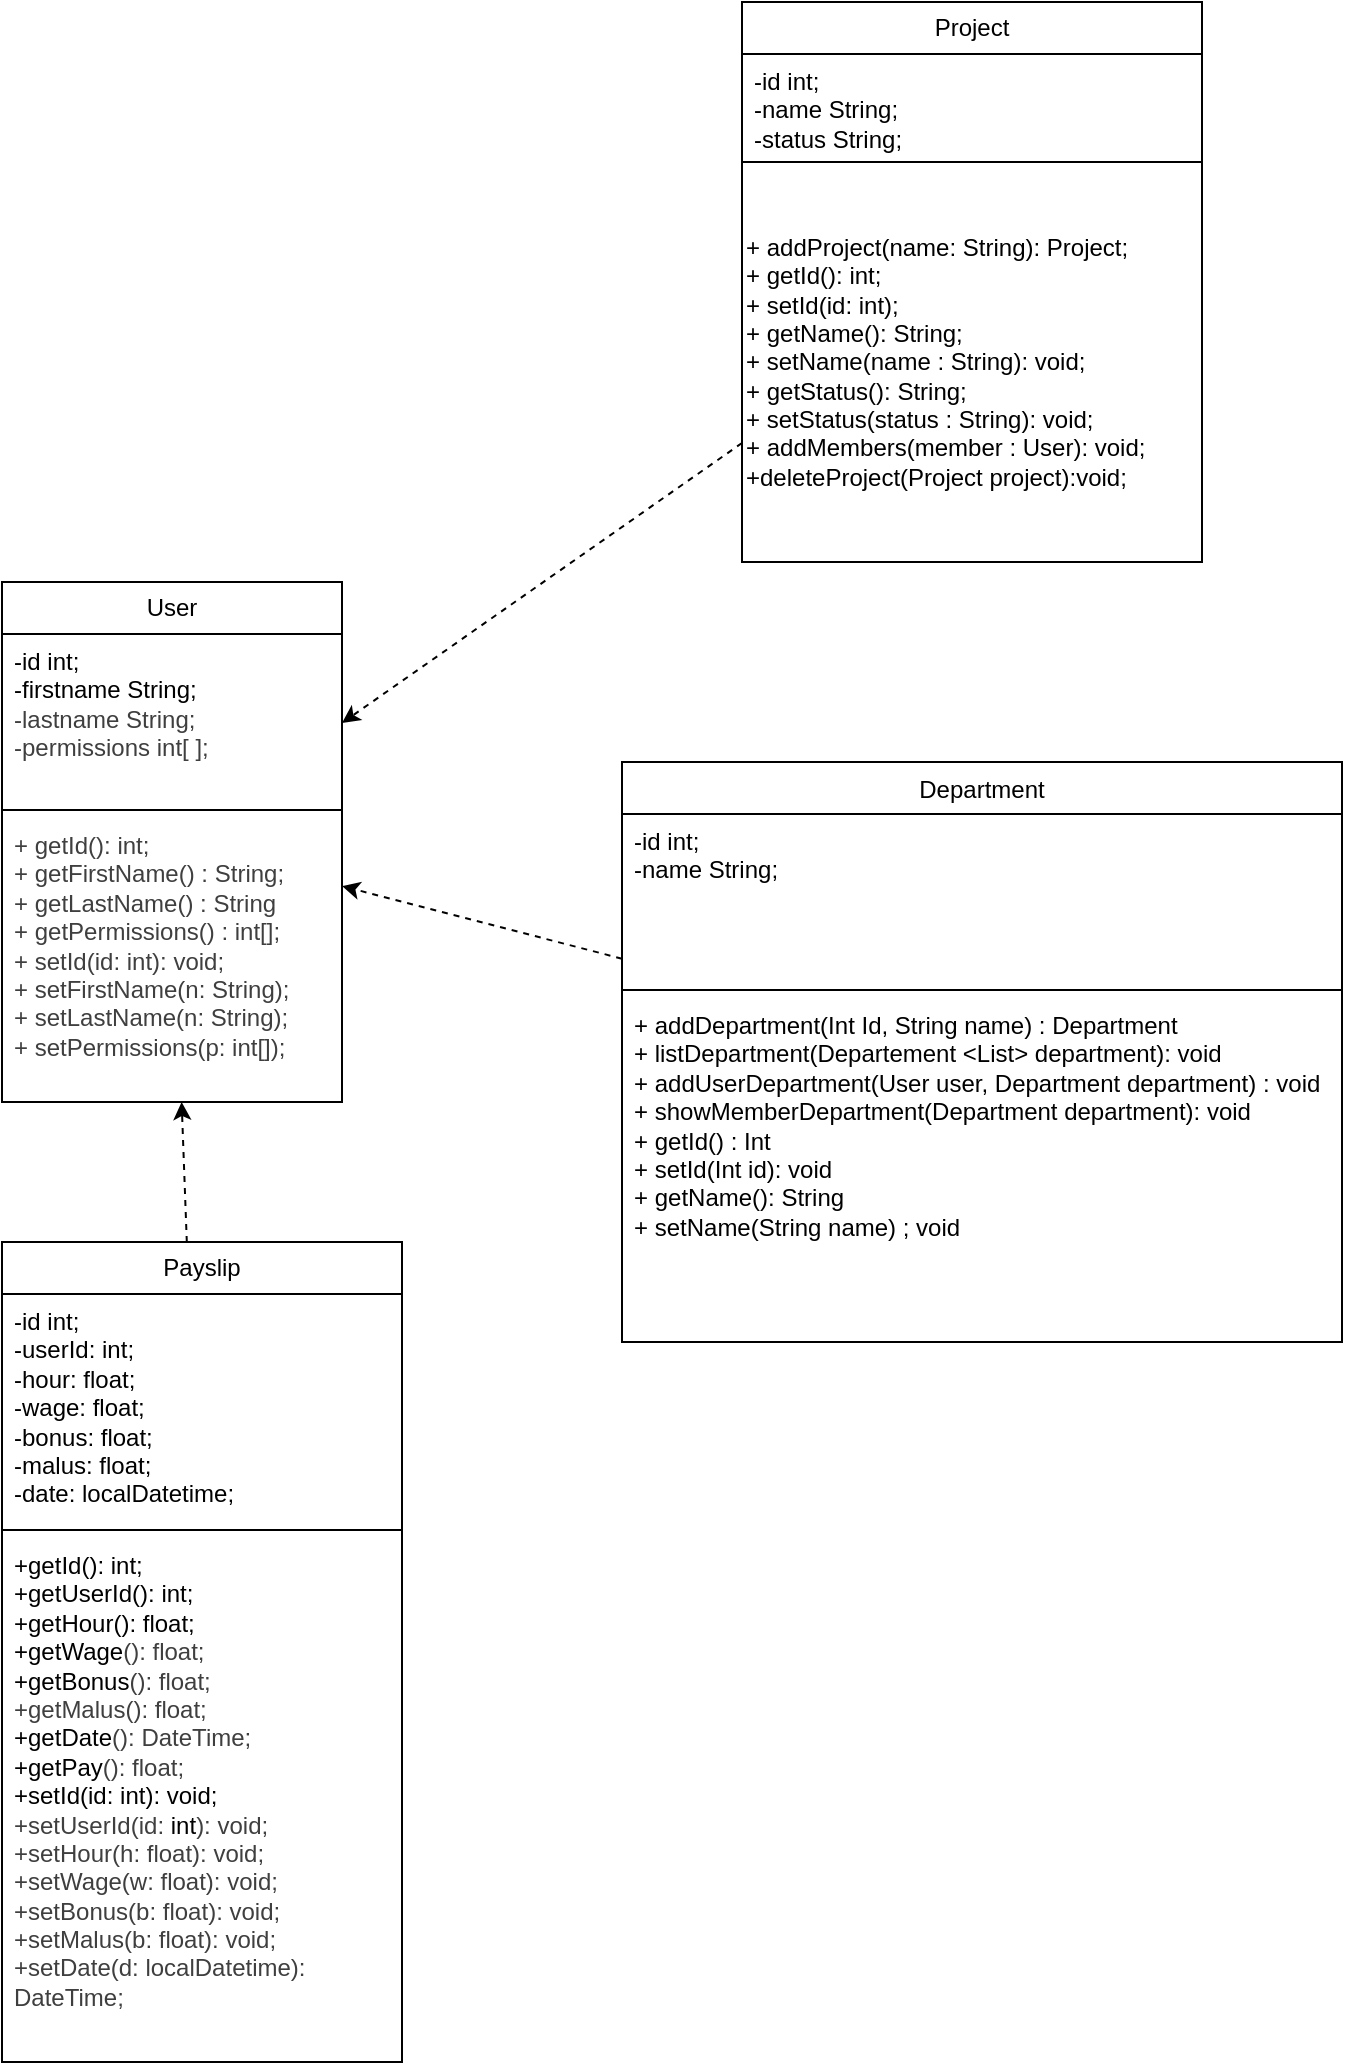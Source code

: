 <mxfile>
    <diagram id="JWikcjcx6eSsynmV0nZJ" name="Page-1">
        <mxGraphModel dx="1396" dy="1928" grid="1" gridSize="10" guides="1" tooltips="1" connect="1" arrows="1" fold="1" page="1" pageScale="1" pageWidth="850" pageHeight="1100" math="0" shadow="0">
            <root>
                <mxCell id="0"/>
                <mxCell id="1" parent="0"/>
                <mxCell id="2" value="User" style="swimlane;fontStyle=0;childLayout=stackLayout;horizontal=1;startSize=26;fillColor=none;horizontalStack=0;resizeParent=1;resizeParentMax=0;resizeLast=0;collapsible=1;marginBottom=0;whiteSpace=wrap;html=1;" vertex="1" parent="1">
                    <mxGeometry x="30" y="-760" width="170" height="260" as="geometry">
                        <mxRectangle x="120" y="180" width="60" height="30" as="alternateBounds"/>
                    </mxGeometry>
                </mxCell>
                <mxCell id="3" value="-id int;&lt;div&gt;&lt;font color=&quot;#000000&quot;&gt;-firstname String&lt;/font&gt;&lt;span style=&quot;background-color: transparent;&quot;&gt;;&lt;/span&gt;&lt;/div&gt;&lt;div&gt;&lt;div&gt;&lt;span style=&quot;color: rgb(63, 63, 63);&quot;&gt;-lastn&lt;/span&gt;&lt;span style=&quot;background-color: transparent; color: rgb(63, 63, 63);&quot;&gt;ame String;&lt;/span&gt;&lt;/div&gt;&lt;/div&gt;&lt;div&gt;&lt;span style=&quot;background-color: transparent; color: rgb(63, 63, 63);&quot;&gt;-permissions int[ ];&lt;/span&gt;&lt;/div&gt;&lt;div&gt;&lt;span style=&quot;background-color: transparent; color: rgb(63, 63, 63);&quot;&gt;&lt;br&gt;&lt;/span&gt;&lt;/div&gt;" style="text;strokeColor=none;fillColor=none;align=left;verticalAlign=top;spacingLeft=4;spacingRight=4;overflow=hidden;rotatable=0;points=[[0,0.5],[1,0.5]];portConstraint=eastwest;whiteSpace=wrap;html=1;" vertex="1" parent="2">
                    <mxGeometry y="26" width="170" height="84" as="geometry"/>
                </mxCell>
                <mxCell id="4" value="" style="line;strokeWidth=1;fillColor=none;align=left;verticalAlign=middle;spacingTop=-1;spacingLeft=3;spacingRight=3;rotatable=0;labelPosition=right;points=[];portConstraint=eastwest;strokeColor=inherit;" vertex="1" parent="2">
                    <mxGeometry y="110" width="170" height="8" as="geometry"/>
                </mxCell>
                <mxCell id="5" value="&lt;div&gt;&lt;span style=&quot;background-color: transparent; color: rgb(63, 63, 63);&quot;&gt;+ getId(): int;&lt;/span&gt;&lt;/div&gt;&lt;div&gt;&lt;span style=&quot;background-color: transparent; color: rgb(63, 63, 63);&quot;&gt;+ getFirstName() : String;&lt;/span&gt;&lt;/div&gt;&lt;div&gt;&lt;span style=&quot;background-color: transparent; color: rgb(63, 63, 63);&quot;&gt;+ getLastName() : String&lt;/span&gt;&lt;/div&gt;&lt;div&gt;&lt;span style=&quot;background-color: transparent; color: rgb(63, 63, 63);&quot;&gt;+ getPermissions() : int[];&lt;/span&gt;&lt;/div&gt;&lt;div&gt;&lt;div style=&quot;color: rgb(63, 63, 63); scrollbar-color: rgb(226, 226, 226) rgb(251, 251, 251);&quot;&gt;&lt;span style=&quot;scrollbar-color: rgb(226, 226, 226) rgb(251, 251, 251); background-color: transparent; color: rgb(63, 63, 63);&quot;&gt;+ setId(id: int): void;&lt;/span&gt;&lt;/div&gt;&lt;div style=&quot;color: rgb(63, 63, 63); scrollbar-color: rgb(226, 226, 226) rgb(251, 251, 251);&quot;&gt;&lt;span style=&quot;scrollbar-color: rgb(226, 226, 226) rgb(251, 251, 251); background-color: transparent; color: rgb(63, 63, 63);&quot;&gt;+ setFirstName(n:&lt;/span&gt;&lt;span style=&quot;color: rgb(63, 63, 63); background-color: transparent;&quot;&gt;&amp;nbsp;&lt;/span&gt;&lt;span style=&quot;color: rgb(63, 63, 63); background-color: transparent;&quot;&gt;String&lt;/span&gt;&lt;span style=&quot;background-color: transparent;&quot;&gt;);&lt;/span&gt;&lt;/div&gt;&lt;div style=&quot;color: rgb(63, 63, 63); scrollbar-color: rgb(226, 226, 226) rgb(251, 251, 251);&quot;&gt;&lt;span style=&quot;scrollbar-color: rgb(226, 226, 226) rgb(251, 251, 251); background-color: transparent; color: rgb(63, 63, 63);&quot;&gt;+ setLastName(n:&amp;nbsp;&lt;/span&gt;&lt;span style=&quot;color: rgb(63, 63, 63); background-color: transparent;&quot;&gt;String&lt;/span&gt;&lt;span style=&quot;background-color: transparent;&quot;&gt;);&lt;/span&gt;&lt;/div&gt;&lt;div style=&quot;color: rgb(63, 63, 63); scrollbar-color: rgb(226, 226, 226) rgb(251, 251, 251);&quot;&gt;&lt;span style=&quot;scrollbar-color: rgb(226, 226, 226) rgb(251, 251, 251); background-color: transparent; color: rgb(63, 63, 63);&quot;&gt;+ setPermissions(p: int[]);&lt;/span&gt;&lt;/div&gt;&lt;/div&gt;" style="text;strokeColor=none;fillColor=none;align=left;verticalAlign=top;spacingLeft=4;spacingRight=4;overflow=hidden;rotatable=0;points=[[0,0.5],[1,0.5]];portConstraint=eastwest;whiteSpace=wrap;html=1;" vertex="1" parent="2">
                    <mxGeometry y="118" width="170" height="142" as="geometry"/>
                </mxCell>
                <mxCell id="6" value="&lt;span style=&quot;font-weight: normal;&quot;&gt;Department&lt;/span&gt;" style="swimlane;fontStyle=1;align=center;verticalAlign=top;childLayout=stackLayout;horizontal=1;startSize=26;horizontalStack=0;resizeParent=1;resizeParentMax=0;resizeLast=0;collapsible=1;marginBottom=0;whiteSpace=wrap;html=1;" vertex="1" parent="1">
                    <mxGeometry x="340" y="-670" width="360" height="290" as="geometry"/>
                </mxCell>
                <mxCell id="7" value="-id int;&lt;div&gt;-name String;&lt;/div&gt;&lt;div&gt;&lt;br&gt;&lt;/div&gt;" style="text;strokeColor=none;fillColor=none;align=left;verticalAlign=top;spacingLeft=4;spacingRight=4;overflow=hidden;rotatable=0;points=[[0,0.5],[1,0.5]];portConstraint=eastwest;whiteSpace=wrap;html=1;" vertex="1" parent="6">
                    <mxGeometry y="26" width="360" height="84" as="geometry"/>
                </mxCell>
                <mxCell id="8" value="" style="line;strokeWidth=1;fillColor=none;align=left;verticalAlign=middle;spacingTop=-1;spacingLeft=3;spacingRight=3;rotatable=0;labelPosition=right;points=[];portConstraint=eastwest;strokeColor=inherit;" vertex="1" parent="6">
                    <mxGeometry y="110" width="360" height="8" as="geometry"/>
                </mxCell>
                <mxCell id="9" value="+ addDepartment(Int Id, String name) : Department&lt;div&gt;+ listDepartment(Departement &amp;lt;List&amp;gt; department): void&lt;/div&gt;&lt;div&gt;+ addUserDepartment(User user, Department department) : void&amp;nbsp;&lt;/div&gt;&lt;div&gt;+ showMemberDepartment(Department department): void&lt;/div&gt;&lt;div&gt;+ getId() : Int&lt;/div&gt;&lt;div&gt;+ setId(Int id): void&lt;/div&gt;&lt;div&gt;+ getName(): String&lt;/div&gt;&lt;div&gt;+ setName(String name) ; void&lt;/div&gt;&lt;div&gt;&lt;br&gt;&lt;/div&gt;&lt;div&gt;&amp;nbsp;&lt;/div&gt;" style="text;strokeColor=none;fillColor=none;align=left;verticalAlign=top;spacingLeft=4;spacingRight=4;overflow=hidden;rotatable=0;points=[[0,0.5],[1,0.5]];portConstraint=eastwest;whiteSpace=wrap;html=1;" vertex="1" parent="6">
                    <mxGeometry y="118" width="360" height="172" as="geometry"/>
                </mxCell>
                <mxCell id="10" value="Project" style="swimlane;fontStyle=0;childLayout=stackLayout;horizontal=1;startSize=26;fillColor=none;horizontalStack=0;resizeParent=1;resizeParentMax=0;resizeLast=0;collapsible=1;marginBottom=0;whiteSpace=wrap;html=1;" vertex="1" parent="1">
                    <mxGeometry x="400" y="-1050" width="230" height="280" as="geometry"/>
                </mxCell>
                <mxCell id="11" value="-id int;&lt;div&gt;&lt;span style=&quot;color: rgb(0, 0, 0);&quot;&gt;-name String;&lt;/span&gt;&lt;/div&gt;&lt;div&gt;&lt;span style=&quot;color: rgb(0, 0, 0);&quot;&gt;&lt;span style=&quot;color: rgb(0, 0, 0);&quot;&gt;-status String;&lt;/span&gt;&lt;/span&gt;&lt;/div&gt;" style="text;strokeColor=none;fillColor=none;align=left;verticalAlign=top;spacingLeft=4;spacingRight=4;overflow=hidden;rotatable=0;points=[[0,0.5],[1,0.5]];portConstraint=eastwest;whiteSpace=wrap;html=1;" vertex="1" parent="10">
                    <mxGeometry y="26" width="230" height="54" as="geometry"/>
                </mxCell>
                <mxCell id="12" value="&lt;div&gt;+ addProject(name: String): Project;&lt;/div&gt;+ getId(): int;&lt;div&gt;&lt;font color=&quot;#000000&quot;&gt;+ setId(id: int);&lt;br&gt;&lt;/font&gt;&lt;div&gt;+ getName(): String;&lt;/div&gt;&lt;div&gt;+ setName(name : String): void;&lt;/div&gt;&lt;div&gt;+ getStatus(): String;&lt;/div&gt;&lt;div&gt;+ setStatus(status : String): void;&lt;/div&gt;&lt;div&gt;+ addMembers(member : User): void;&lt;/div&gt;&lt;/div&gt;&lt;div&gt;+deleteProject(Project project):void;&lt;/div&gt;" style="html=1;whiteSpace=wrap;align=left;" vertex="1" parent="10">
                    <mxGeometry y="80" width="230" height="200" as="geometry"/>
                </mxCell>
                <mxCell id="13" style="edgeStyle=none;html=1;dashed=1;" edge="1" source="14" target="2" parent="1">
                    <mxGeometry relative="1" as="geometry"/>
                </mxCell>
                <mxCell id="14" value="Payslip" style="swimlane;fontStyle=0;childLayout=stackLayout;horizontal=1;startSize=26;fillColor=none;horizontalStack=0;resizeParent=1;resizeParentMax=0;resizeLast=0;collapsible=1;marginBottom=0;whiteSpace=wrap;html=1;" vertex="1" parent="1">
                    <mxGeometry x="30" y="-430" width="200" height="410" as="geometry">
                        <mxRectangle x="20" y="450" width="60" height="30" as="alternateBounds"/>
                    </mxGeometry>
                </mxCell>
                <mxCell id="15" value="-id int;&lt;div&gt;&lt;font color=&quot;#000000&quot;&gt;-userId: int;&lt;/font&gt;&lt;/div&gt;&lt;div&gt;&lt;font color=&quot;#000000&quot;&gt;-hour: float;&lt;/font&gt;&lt;/div&gt;&lt;div&gt;&lt;font color=&quot;#000000&quot;&gt;-wage: float;&lt;/font&gt;&lt;/div&gt;&lt;div&gt;&lt;font color=&quot;#000000&quot;&gt;-bonus: float;&lt;/font&gt;&lt;/div&gt;&lt;div&gt;&lt;font color=&quot;#000000&quot;&gt;&lt;span style=&quot;color: rgb(0, 0, 0);&quot;&gt;-malus: float;&lt;/span&gt;&lt;/font&gt;&lt;/div&gt;&lt;div&gt;&lt;font color=&quot;#000000&quot;&gt;-date: localDatetime;&lt;/font&gt;&lt;/div&gt;" style="text;strokeColor=none;fillColor=none;align=left;verticalAlign=top;spacingLeft=4;spacingRight=4;overflow=hidden;rotatable=0;points=[[0,0.5],[1,0.5]];portConstraint=eastwest;whiteSpace=wrap;html=1;" vertex="1" parent="14">
                    <mxGeometry y="26" width="200" height="114" as="geometry"/>
                </mxCell>
                <mxCell id="16" value="" style="line;strokeWidth=1;fillColor=none;align=left;verticalAlign=middle;spacingTop=-1;spacingLeft=3;spacingRight=3;rotatable=0;labelPosition=right;points=[];portConstraint=eastwest;strokeColor=inherit;" vertex="1" parent="14">
                    <mxGeometry y="140" width="200" height="8" as="geometry"/>
                </mxCell>
                <mxCell id="17" value="+getId(): int;&lt;div&gt;+getUserId(): int;&lt;/div&gt;&lt;div&gt;+getHour(): float;&lt;/div&gt;&lt;div&gt;+getWage&lt;span style=&quot;color: rgb(63, 63, 63); background-color: transparent;&quot;&gt;(): float;&lt;/span&gt;&lt;/div&gt;&lt;div&gt;+getBonus&lt;span style=&quot;color: rgb(63, 63, 63); background-color: transparent;&quot;&gt;(): float;&lt;/span&gt;&lt;/div&gt;&lt;div&gt;&lt;span style=&quot;color: rgb(63, 63, 63); background-color: transparent;&quot;&gt;&lt;span style=&quot;color: rgb(63, 63, 63);&quot;&gt;+getMalus&lt;/span&gt;&lt;span style=&quot;scrollbar-color: rgb(226, 226, 226) rgb(251, 251, 251); background-color: transparent; color: rgb(63, 63, 63);&quot;&gt;(): float;&lt;/span&gt;&lt;/span&gt;&lt;/div&gt;&lt;div&gt;+getDate&lt;span style=&quot;color: rgb(63, 63, 63); background-color: transparent;&quot;&gt;(): DateTime;&lt;/span&gt;&lt;/div&gt;&lt;div&gt;+getPay&lt;span style=&quot;color: rgb(63, 63, 63); background-color: transparent;&quot;&gt;(): float;&lt;/span&gt;&lt;/div&gt;&lt;div&gt;&lt;span style=&quot;color: rgb(0, 0, 0);&quot;&gt;+setId(id:&amp;nbsp;&lt;/span&gt;&lt;span style=&quot;color: rgb(0, 0, 0); background-color: transparent;&quot;&gt;int&lt;/span&gt;&lt;span style=&quot;background-color: transparent;&quot;&gt;): void;&lt;/span&gt;&lt;/div&gt;&lt;div&gt;&lt;div style=&quot;color: rgb(63, 63, 63); scrollbar-color: rgb(226, 226, 226) rgb(251, 251, 251);&quot;&gt;+setUserId(id:&amp;nbsp;&lt;span style=&quot;color: rgb(0, 0, 0); background-color: transparent;&quot;&gt;int&lt;/span&gt;&lt;span style=&quot;background-color: transparent;&quot;&gt;): void;&lt;/span&gt;&lt;/div&gt;&lt;div style=&quot;color: rgb(63, 63, 63); scrollbar-color: rgb(226, 226, 226) rgb(251, 251, 251);&quot;&gt;+setHour(h: float): void;&lt;/div&gt;&lt;div style=&quot;color: rgb(63, 63, 63); scrollbar-color: rgb(226, 226, 226) rgb(251, 251, 251);&quot;&gt;+setWage&lt;span style=&quot;color: rgb(63, 63, 63); scrollbar-color: rgb(226, 226, 226) rgb(251, 251, 251); background-color: transparent;&quot;&gt;(w: float): void;&lt;/span&gt;&lt;/div&gt;&lt;div style=&quot;color: rgb(63, 63, 63); scrollbar-color: rgb(226, 226, 226) rgb(251, 251, 251);&quot;&gt;+setBonus&lt;span style=&quot;color: rgb(63, 63, 63); scrollbar-color: rgb(226, 226, 226) rgb(251, 251, 251); background-color: transparent;&quot;&gt;(b: float): void;&lt;/span&gt;&lt;/div&gt;&lt;div style=&quot;color: rgb(63, 63, 63); scrollbar-color: rgb(226, 226, 226) rgb(251, 251, 251);&quot;&gt;&lt;span style=&quot;color: rgb(63, 63, 63); scrollbar-color: rgb(226, 226, 226) rgb(251, 251, 251); background-color: transparent;&quot;&gt;&lt;span style=&quot;color: rgb(63, 63, 63);&quot;&gt;+setMalus&lt;/span&gt;&lt;span style=&quot;scrollbar-color: rgb(226, 226, 226) rgb(251, 251, 251); background-color: transparent; color: rgb(63, 63, 63);&quot;&gt;(b: float): void;&lt;/span&gt;&lt;/span&gt;&lt;/div&gt;&lt;div style=&quot;color: rgb(63, 63, 63); scrollbar-color: rgb(226, 226, 226) rgb(251, 251, 251);&quot;&gt;+setDate&lt;span style=&quot;color: rgb(63, 63, 63); scrollbar-color: rgb(226, 226, 226) rgb(251, 251, 251); background-color: transparent;&quot;&gt;(d: localDatetime): DateTime;&lt;/span&gt;&lt;/div&gt;&lt;/div&gt;" style="text;strokeColor=none;fillColor=none;align=left;verticalAlign=top;spacingLeft=4;spacingRight=4;overflow=hidden;rotatable=0;points=[[0,0.5],[1,0.5]];portConstraint=eastwest;whiteSpace=wrap;html=1;" vertex="1" parent="14">
                    <mxGeometry y="148" width="200" height="262" as="geometry"/>
                </mxCell>
                <mxCell id="18" style="edgeStyle=none;html=1;dashed=1;" edge="1" source="10" target="2" parent="1">
                    <mxGeometry relative="1" as="geometry"/>
                </mxCell>
                <mxCell id="19" style="edgeStyle=none;html=1;dashed=1;" edge="1" source="6" target="2" parent="1">
                    <mxGeometry relative="1" as="geometry"/>
                </mxCell>
            </root>
        </mxGraphModel>
    </diagram>
    <diagram id="qSrQTYkoPOYAyLsCWxX0" name="Page-1">
        <mxGraphModel dx="549" dy="1736" grid="1" gridSize="10" guides="1" tooltips="1" connect="1" arrows="1" fold="1" page="1" pageScale="1" pageWidth="850" pageHeight="1100" math="0" shadow="0">
            <root>
                <mxCell id="0"/>
                <mxCell id="1" parent="0"/>
                <mxCell id="3" value="User" style="swimlane;fontStyle=0;childLayout=stackLayout;horizontal=1;startSize=26;fillColor=none;horizontalStack=0;resizeParent=1;resizeParentMax=0;resizeLast=0;collapsible=1;marginBottom=0;whiteSpace=wrap;html=1;" vertex="1" parent="1">
                    <mxGeometry x="20" y="170" width="170" height="260" as="geometry">
                        <mxRectangle x="120" y="180" width="60" height="30" as="alternateBounds"/>
                    </mxGeometry>
                </mxCell>
                <mxCell id="4" value="-id int;&lt;div&gt;&lt;font color=&quot;#000000&quot;&gt;-firstname String&lt;/font&gt;&lt;span style=&quot;background-color: transparent;&quot;&gt;;&lt;/span&gt;&lt;/div&gt;&lt;div&gt;&lt;div&gt;&lt;span style=&quot;color: rgb(63, 63, 63);&quot;&gt;-lastn&lt;/span&gt;&lt;span style=&quot;background-color: transparent; color: rgb(63, 63, 63);&quot;&gt;ame String;&lt;/span&gt;&lt;/div&gt;&lt;/div&gt;&lt;div&gt;&lt;span style=&quot;background-color: transparent; color: rgb(63, 63, 63);&quot;&gt;-permissions int[ ];&lt;/span&gt;&lt;/div&gt;&lt;div&gt;&lt;span style=&quot;background-color: transparent; color: rgb(63, 63, 63);&quot;&gt;&lt;br&gt;&lt;/span&gt;&lt;/div&gt;" style="text;strokeColor=none;fillColor=none;align=left;verticalAlign=top;spacingLeft=4;spacingRight=4;overflow=hidden;rotatable=0;points=[[0,0.5],[1,0.5]];portConstraint=eastwest;whiteSpace=wrap;html=1;" vertex="1" parent="3">
                    <mxGeometry y="26" width="170" height="84" as="geometry"/>
                </mxCell>
                <mxCell id="14" value="" style="line;strokeWidth=1;fillColor=none;align=left;verticalAlign=middle;spacingTop=-1;spacingLeft=3;spacingRight=3;rotatable=0;labelPosition=right;points=[];portConstraint=eastwest;strokeColor=inherit;" vertex="1" parent="3">
                    <mxGeometry y="110" width="170" height="8" as="geometry"/>
                </mxCell>
                <mxCell id="15" value="&lt;div&gt;&lt;span style=&quot;background-color: transparent; color: rgb(63, 63, 63);&quot;&gt;+ getId(): int;&lt;/span&gt;&lt;/div&gt;&lt;div&gt;&lt;span style=&quot;background-color: transparent; color: rgb(63, 63, 63);&quot;&gt;+ getFirstName() : String;&lt;/span&gt;&lt;/div&gt;&lt;div&gt;&lt;span style=&quot;background-color: transparent; color: rgb(63, 63, 63);&quot;&gt;+ getLastName() : String&lt;/span&gt;&lt;/div&gt;&lt;div&gt;&lt;span style=&quot;background-color: transparent; color: rgb(63, 63, 63);&quot;&gt;+ getPermissions() : int[];&lt;/span&gt;&lt;/div&gt;&lt;div&gt;&lt;div style=&quot;color: rgb(63, 63, 63); scrollbar-color: rgb(226, 226, 226) rgb(251, 251, 251);&quot;&gt;&lt;span style=&quot;scrollbar-color: rgb(226, 226, 226) rgb(251, 251, 251); background-color: transparent; color: rgb(63, 63, 63);&quot;&gt;+ setId(id: int): void;&lt;/span&gt;&lt;/div&gt;&lt;div style=&quot;color: rgb(63, 63, 63); scrollbar-color: rgb(226, 226, 226) rgb(251, 251, 251);&quot;&gt;&lt;span style=&quot;scrollbar-color: rgb(226, 226, 226) rgb(251, 251, 251); background-color: transparent; color: rgb(63, 63, 63);&quot;&gt;+ setFirstName(n:&lt;/span&gt;&lt;span style=&quot;color: rgb(63, 63, 63); background-color: transparent;&quot;&gt;&amp;nbsp;&lt;/span&gt;&lt;span style=&quot;color: rgb(63, 63, 63); background-color: transparent;&quot;&gt;String&lt;/span&gt;&lt;span style=&quot;background-color: transparent;&quot;&gt;);&lt;/span&gt;&lt;/div&gt;&lt;div style=&quot;color: rgb(63, 63, 63); scrollbar-color: rgb(226, 226, 226) rgb(251, 251, 251);&quot;&gt;&lt;span style=&quot;scrollbar-color: rgb(226, 226, 226) rgb(251, 251, 251); background-color: transparent; color: rgb(63, 63, 63);&quot;&gt;+ setLastName(n:&amp;nbsp;&lt;/span&gt;&lt;span style=&quot;color: rgb(63, 63, 63); background-color: transparent;&quot;&gt;String&lt;/span&gt;&lt;span style=&quot;background-color: transparent;&quot;&gt;);&lt;/span&gt;&lt;/div&gt;&lt;div style=&quot;color: rgb(63, 63, 63); scrollbar-color: rgb(226, 226, 226) rgb(251, 251, 251);&quot;&gt;&lt;span style=&quot;scrollbar-color: rgb(226, 226, 226) rgb(251, 251, 251); background-color: transparent; color: rgb(63, 63, 63);&quot;&gt;+ setPermissions(p: int[]);&lt;/span&gt;&lt;/div&gt;&lt;/div&gt;" style="text;strokeColor=none;fillColor=none;align=left;verticalAlign=top;spacingLeft=4;spacingRight=4;overflow=hidden;rotatable=0;points=[[0,0.5],[1,0.5]];portConstraint=eastwest;whiteSpace=wrap;html=1;" vertex="1" parent="3">
                    <mxGeometry y="118" width="170" height="142" as="geometry"/>
                </mxCell>
                <mxCell id="6" value="&lt;span style=&quot;font-weight: normal;&quot;&gt;Department&lt;/span&gt;" style="swimlane;fontStyle=1;align=center;verticalAlign=top;childLayout=stackLayout;horizontal=1;startSize=26;horizontalStack=0;resizeParent=1;resizeParentMax=0;resizeLast=0;collapsible=1;marginBottom=0;whiteSpace=wrap;html=1;" vertex="1" parent="1">
                    <mxGeometry x="330" y="260" width="360" height="290" as="geometry"/>
                </mxCell>
                <mxCell id="7" value="-id int;&lt;div&gt;-name String;&lt;/div&gt;&lt;div&gt;&lt;br&gt;&lt;/div&gt;" style="text;strokeColor=none;fillColor=none;align=left;verticalAlign=top;spacingLeft=4;spacingRight=4;overflow=hidden;rotatable=0;points=[[0,0.5],[1,0.5]];portConstraint=eastwest;whiteSpace=wrap;html=1;" vertex="1" parent="6">
                    <mxGeometry y="26" width="360" height="84" as="geometry"/>
                </mxCell>
                <mxCell id="8" value="" style="line;strokeWidth=1;fillColor=none;align=left;verticalAlign=middle;spacingTop=-1;spacingLeft=3;spacingRight=3;rotatable=0;labelPosition=right;points=[];portConstraint=eastwest;strokeColor=inherit;" vertex="1" parent="6">
                    <mxGeometry y="110" width="360" height="8" as="geometry"/>
                </mxCell>
                <mxCell id="9" value="+ addDepartment(Int Id, String name) : Department&lt;div&gt;+ listDepartment(Departement &amp;lt;List&amp;gt; department): void&lt;/div&gt;&lt;div&gt;+ addUserDepartment(User user, Department department) : void&amp;nbsp;&lt;/div&gt;&lt;div&gt;+ showMemberDepartment(Department department): void&lt;/div&gt;&lt;div&gt;+ getId() : Int&lt;/div&gt;&lt;div&gt;+ setId(Int id): void&lt;/div&gt;&lt;div&gt;+ getName(): String&lt;/div&gt;&lt;div&gt;+ setName(String name) ; void&lt;/div&gt;&lt;div&gt;&lt;br&gt;&lt;/div&gt;&lt;div&gt;&amp;nbsp;&lt;/div&gt;" style="text;strokeColor=none;fillColor=none;align=left;verticalAlign=top;spacingLeft=4;spacingRight=4;overflow=hidden;rotatable=0;points=[[0,0.5],[1,0.5]];portConstraint=eastwest;whiteSpace=wrap;html=1;" vertex="1" parent="6">
                    <mxGeometry y="118" width="360" height="172" as="geometry"/>
                </mxCell>
                <mxCell id="hyKw9IQdGvK912AcrTop-15" value="Project" style="swimlane;fontStyle=0;childLayout=stackLayout;horizontal=1;startSize=26;fillColor=none;horizontalStack=0;resizeParent=1;resizeParentMax=0;resizeLast=0;collapsible=1;marginBottom=0;whiteSpace=wrap;html=1;" vertex="1" parent="1">
                    <mxGeometry x="390" y="-120" width="230" height="280" as="geometry"/>
                </mxCell>
                <mxCell id="hyKw9IQdGvK912AcrTop-16" value="-id int;&lt;div&gt;&lt;span style=&quot;color: rgb(0, 0, 0);&quot;&gt;-name String;&lt;/span&gt;&lt;/div&gt;&lt;div&gt;&lt;span style=&quot;color: rgb(0, 0, 0);&quot;&gt;&lt;span style=&quot;color: rgb(0, 0, 0);&quot;&gt;-status String;&lt;/span&gt;&lt;/span&gt;&lt;/div&gt;" style="text;strokeColor=none;fillColor=none;align=left;verticalAlign=top;spacingLeft=4;spacingRight=4;overflow=hidden;rotatable=0;points=[[0,0.5],[1,0.5]];portConstraint=eastwest;whiteSpace=wrap;html=1;" vertex="1" parent="hyKw9IQdGvK912AcrTop-15">
                    <mxGeometry y="26" width="230" height="54" as="geometry"/>
                </mxCell>
                <mxCell id="hyKw9IQdGvK912AcrTop-19" value="&lt;div&gt;+ addProject(name: String): Project;&lt;/div&gt;+ getId(): int;&lt;div&gt;&lt;font color=&quot;#000000&quot;&gt;+ setId(id: int);&lt;br&gt;&lt;/font&gt;&lt;div&gt;+ getName(): String;&lt;/div&gt;&lt;div&gt;+ setName(name : String): void;&lt;/div&gt;&lt;div&gt;+ getStatus(): String;&lt;/div&gt;&lt;div&gt;+ setStatus(status : String): void;&lt;/div&gt;&lt;div&gt;+ addMembers(member : User): void;&lt;/div&gt;&lt;/div&gt;&lt;div&gt;+deleteProject(Project project):void;&lt;/div&gt;" style="html=1;whiteSpace=wrap;align=left;" vertex="1" parent="hyKw9IQdGvK912AcrTop-15">
                    <mxGeometry y="80" width="230" height="200" as="geometry"/>
                </mxCell>
                <mxCell id="22" style="edgeStyle=none;html=1;dashed=1;" edge="1" parent="1" source="16" target="3">
                    <mxGeometry relative="1" as="geometry"/>
                </mxCell>
                <mxCell id="16" value="Payslip" style="swimlane;fontStyle=0;childLayout=stackLayout;horizontal=1;startSize=26;fillColor=none;horizontalStack=0;resizeParent=1;resizeParentMax=0;resizeLast=0;collapsible=1;marginBottom=0;whiteSpace=wrap;html=1;" vertex="1" parent="1">
                    <mxGeometry x="20" y="500" width="200" height="410" as="geometry">
                        <mxRectangle x="20" y="450" width="60" height="30" as="alternateBounds"/>
                    </mxGeometry>
                </mxCell>
                <mxCell id="17" value="-id int;&lt;div&gt;&lt;font color=&quot;#000000&quot;&gt;-userId: int;&lt;/font&gt;&lt;/div&gt;&lt;div&gt;&lt;font color=&quot;#000000&quot;&gt;-hour: float;&lt;/font&gt;&lt;/div&gt;&lt;div&gt;&lt;font color=&quot;#000000&quot;&gt;-wage: float;&lt;/font&gt;&lt;/div&gt;&lt;div&gt;&lt;font color=&quot;#000000&quot;&gt;-bonus: float;&lt;/font&gt;&lt;/div&gt;&lt;div&gt;&lt;font color=&quot;#000000&quot;&gt;&lt;span style=&quot;color: rgb(0, 0, 0);&quot;&gt;-malus: float;&lt;/span&gt;&lt;/font&gt;&lt;/div&gt;&lt;div&gt;&lt;font color=&quot;#000000&quot;&gt;-date: localDatetime;&lt;/font&gt;&lt;/div&gt;" style="text;strokeColor=none;fillColor=none;align=left;verticalAlign=top;spacingLeft=4;spacingRight=4;overflow=hidden;rotatable=0;points=[[0,0.5],[1,0.5]];portConstraint=eastwest;whiteSpace=wrap;html=1;" vertex="1" parent="16">
                    <mxGeometry y="26" width="200" height="114" as="geometry"/>
                </mxCell>
                <mxCell id="18" value="" style="line;strokeWidth=1;fillColor=none;align=left;verticalAlign=middle;spacingTop=-1;spacingLeft=3;spacingRight=3;rotatable=0;labelPosition=right;points=[];portConstraint=eastwest;strokeColor=inherit;" vertex="1" parent="16">
                    <mxGeometry y="140" width="200" height="8" as="geometry"/>
                </mxCell>
                <mxCell id="19" value="+getId(): int;&lt;div&gt;+getUserId(): int;&lt;/div&gt;&lt;div&gt;+getHour(): float;&lt;/div&gt;&lt;div&gt;+getWage&lt;span style=&quot;color: rgb(63, 63, 63); background-color: transparent;&quot;&gt;(): float;&lt;/span&gt;&lt;/div&gt;&lt;div&gt;+getBonus&lt;span style=&quot;color: rgb(63, 63, 63); background-color: transparent;&quot;&gt;(): float;&lt;/span&gt;&lt;/div&gt;&lt;div&gt;&lt;span style=&quot;color: rgb(63, 63, 63); background-color: transparent;&quot;&gt;&lt;span style=&quot;color: rgb(63, 63, 63);&quot;&gt;+getMalus&lt;/span&gt;&lt;span style=&quot;scrollbar-color: rgb(226, 226, 226) rgb(251, 251, 251); background-color: transparent; color: rgb(63, 63, 63);&quot;&gt;(): float;&lt;/span&gt;&lt;/span&gt;&lt;/div&gt;&lt;div&gt;+getDate&lt;span style=&quot;color: rgb(63, 63, 63); background-color: transparent;&quot;&gt;(): DateTime;&lt;/span&gt;&lt;/div&gt;&lt;div&gt;+getPay&lt;span style=&quot;color: rgb(63, 63, 63); background-color: transparent;&quot;&gt;(): float;&lt;/span&gt;&lt;/div&gt;&lt;div&gt;&lt;span style=&quot;color: rgb(0, 0, 0);&quot;&gt;+setId(id:&amp;nbsp;&lt;/span&gt;&lt;span style=&quot;color: rgb(0, 0, 0); background-color: transparent;&quot;&gt;int&lt;/span&gt;&lt;span style=&quot;background-color: transparent;&quot;&gt;): void;&lt;/span&gt;&lt;/div&gt;&lt;div&gt;&lt;div style=&quot;color: rgb(63, 63, 63); scrollbar-color: rgb(226, 226, 226) rgb(251, 251, 251);&quot;&gt;+setUserId(id:&amp;nbsp;&lt;span style=&quot;color: rgb(0, 0, 0); background-color: transparent;&quot;&gt;int&lt;/span&gt;&lt;span style=&quot;background-color: transparent;&quot;&gt;): void;&lt;/span&gt;&lt;/div&gt;&lt;div style=&quot;color: rgb(63, 63, 63); scrollbar-color: rgb(226, 226, 226) rgb(251, 251, 251);&quot;&gt;+setHour(h: float): void;&lt;/div&gt;&lt;div style=&quot;color: rgb(63, 63, 63); scrollbar-color: rgb(226, 226, 226) rgb(251, 251, 251);&quot;&gt;+setWage&lt;span style=&quot;color: rgb(63, 63, 63); scrollbar-color: rgb(226, 226, 226) rgb(251, 251, 251); background-color: transparent;&quot;&gt;(w: float): void;&lt;/span&gt;&lt;/div&gt;&lt;div style=&quot;color: rgb(63, 63, 63); scrollbar-color: rgb(226, 226, 226) rgb(251, 251, 251);&quot;&gt;+setBonus&lt;span style=&quot;color: rgb(63, 63, 63); scrollbar-color: rgb(226, 226, 226) rgb(251, 251, 251); background-color: transparent;&quot;&gt;(b: float): void;&lt;/span&gt;&lt;/div&gt;&lt;div style=&quot;color: rgb(63, 63, 63); scrollbar-color: rgb(226, 226, 226) rgb(251, 251, 251);&quot;&gt;&lt;span style=&quot;color: rgb(63, 63, 63); scrollbar-color: rgb(226, 226, 226) rgb(251, 251, 251); background-color: transparent;&quot;&gt;&lt;span style=&quot;color: rgb(63, 63, 63);&quot;&gt;+setMalus&lt;/span&gt;&lt;span style=&quot;scrollbar-color: rgb(226, 226, 226) rgb(251, 251, 251); background-color: transparent; color: rgb(63, 63, 63);&quot;&gt;(b: float): void;&lt;/span&gt;&lt;/span&gt;&lt;/div&gt;&lt;div style=&quot;color: rgb(63, 63, 63); scrollbar-color: rgb(226, 226, 226) rgb(251, 251, 251);&quot;&gt;+setDate&lt;span style=&quot;color: rgb(63, 63, 63); scrollbar-color: rgb(226, 226, 226) rgb(251, 251, 251); background-color: transparent;&quot;&gt;(d: localDatetime): DateTime;&lt;/span&gt;&lt;/div&gt;&lt;/div&gt;" style="text;strokeColor=none;fillColor=none;align=left;verticalAlign=top;spacingLeft=4;spacingRight=4;overflow=hidden;rotatable=0;points=[[0,0.5],[1,0.5]];portConstraint=eastwest;whiteSpace=wrap;html=1;" vertex="1" parent="16">
                    <mxGeometry y="148" width="200" height="262" as="geometry"/>
                </mxCell>
                <mxCell id="23" style="edgeStyle=none;html=1;dashed=1;" edge="1" parent="1" source="hyKw9IQdGvK912AcrTop-15" target="3">
                    <mxGeometry relative="1" as="geometry"/>
                </mxCell>
                <mxCell id="25" style="edgeStyle=none;html=1;dashed=1;" edge="1" parent="1" source="6" target="3">
                    <mxGeometry relative="1" as="geometry"/>
                </mxCell>
            </root>
        </mxGraphModel>
    </diagram>
</mxfile>